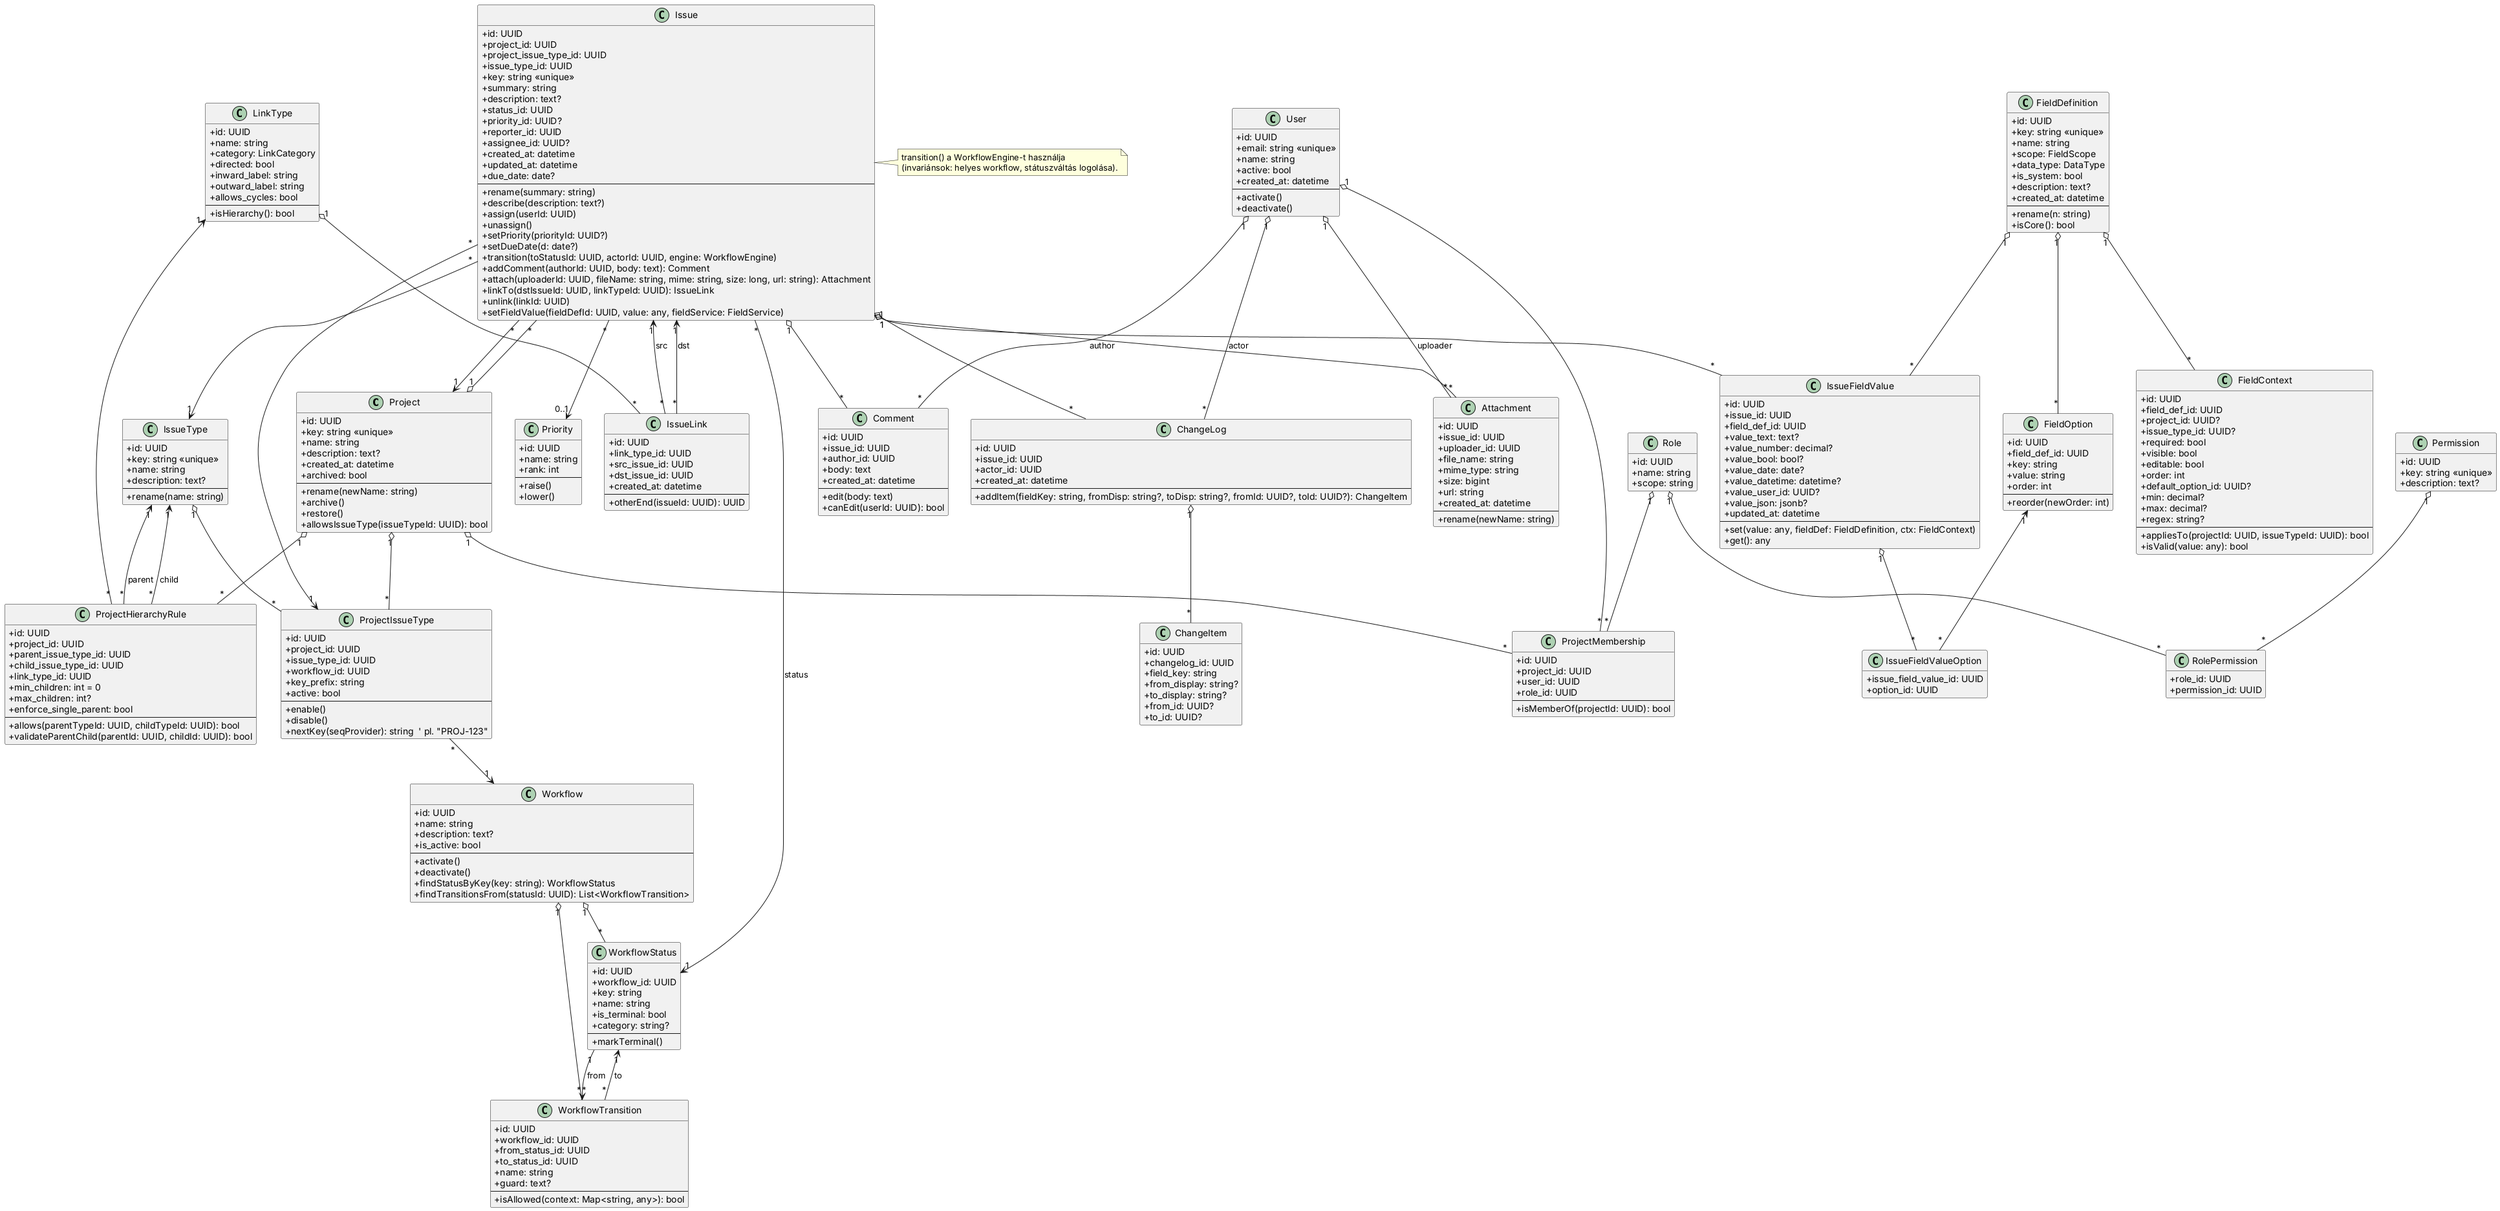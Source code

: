 @startuml
' ===== Beállítások
hide empty members
skinparam classAttributeIconSize 0
skinparam packageStyle rectangle
skinparam defaultFontName "Inter"


' ===== Core domain (mezők + MÓDSZEREK)
class Project {
  +id: UUID
  +key: string <<unique>>
  +name: string
  +description: text?
  +created_at: datetime
  +archived: bool
  --
  +rename(newName: string)
  +archive()
  +restore()
  +allowsIssueType(issueTypeId: UUID): bool
}

class IssueType {
  +id: UUID
  +key: string <<unique>>
  +name: string
  +description: text?
  --
  +rename(name: string)
}

class Workflow {
  +id: UUID
  +name: string
  +description: text?
  +is_active: bool
  --
  +activate()
  +deactivate()
  +findStatusByKey(key: string): WorkflowStatus
  +findTransitionsFrom(statusId: UUID): List<WorkflowTransition>
}

class WorkflowStatus {
  +id: UUID
  +workflow_id: UUID
  +key: string
  +name: string
  +is_terminal: bool
  +category: string?
  --
  +markTerminal()
}

class WorkflowTransition {
  +id: UUID
  +workflow_id: UUID
  +from_status_id: UUID
  +to_status_id: UUID
  +name: string
  +guard: text?
  --
  +isAllowed(context: Map<string, any>): bool
}

class ProjectIssueType {
  +id: UUID
  +project_id: UUID
  +issue_type_id: UUID
  +workflow_id: UUID
  +key_prefix: string
  +active: bool
  --
  +enable()
  +disable()
  +nextKey(seqProvider): string  ' pl. "PROJ-123"
}

class Priority {
  +id: UUID
  +name: string
  +rank: int
  --
  +raise()
  +lower()
}

class Issue {
  +id: UUID
  +project_id: UUID
  +project_issue_type_id: UUID
  +issue_type_id: UUID
  +key: string <<unique>>
  +summary: string
  +description: text?
  +status_id: UUID
  +priority_id: UUID?
  +reporter_id: UUID
  +assignee_id: UUID?
  +created_at: datetime
  +updated_at: datetime
  +due_date: date?
  --
  +rename(summary: string)
  +describe(description: text?)
  +assign(userId: UUID)
  +unassign()
  +setPriority(priorityId: UUID?)
  +setDueDate(d: date?)
  +transition(toStatusId: UUID, actorId: UUID, engine: WorkflowEngine)
  +addComment(authorId: UUID, body: text): Comment
  +attach(uploaderId: UUID, fileName: string, mime: string, size: long, url: string): Attachment
  +linkTo(dstIssueId: UUID, linkTypeId: UUID): IssueLink
  +unlink(linkId: UUID)
  +setFieldValue(fieldDefId: UUID, value: any, fieldService: FieldService)
}

' ===== Linking & hierarchy
class LinkType {
  +id: UUID
  +name: string
  +category: LinkCategory
  +directed: bool
  +inward_label: string
  +outward_label: string
  +allows_cycles: bool
  --
  +isHierarchy(): bool
}

class IssueLink {
  +id: UUID
  +link_type_id: UUID
  +src_issue_id: UUID
  +dst_issue_id: UUID
  +created_at: datetime
  --
  +otherEnd(issueId: UUID): UUID
}

class ProjectHierarchyRule {
  +id: UUID
  +project_id: UUID
  +parent_issue_type_id: UUID
  +child_issue_type_id: UUID
  +link_type_id: UUID
  +min_children: int = 0
  +max_children: int?
  +enforce_single_parent: bool
  --
  +allows(parentTypeId: UUID, childTypeId: UUID): bool
  +validateParentChild(parentId: UUID, childId: UUID): bool
}

' ===== Fields (definíciók + MÓDSZEREK)
class FieldDefinition {
  +id: UUID
  +key: string <<unique>>
  +name: string
  +scope: FieldScope
  +data_type: DataType
  +is_system: bool
  +description: text?
  +created_at: datetime
  --
  +rename(n: string)
  +isCore(): bool
}

class FieldOption {
  +id: UUID
  +field_def_id: UUID
  +key: string
  +value: string
  +order: int
  --
  +reorder(newOrder: int)
}

class FieldContext {
  +id: UUID
  +field_def_id: UUID
  +project_id: UUID?
  +issue_type_id: UUID?
  +required: bool
  +visible: bool
  +editable: bool
  +order: int
  +default_option_id: UUID?
  +min: decimal?
  +max: decimal?
  +regex: string?
  --
  +appliesTo(projectId: UUID, issueTypeId: UUID): bool
  +isValid(value: any): bool
}

class IssueFieldValue {
  +id: UUID
  +issue_id: UUID
  +field_def_id: UUID
  +value_text: text?
  +value_number: decimal?
  +value_bool: bool?
  +value_date: date?
  +value_datetime: datetime?
  +value_user_id: UUID?
  +value_json: jsonb?
  +updated_at: datetime
  --
  +set(value: any, fieldDef: FieldDefinition, ctx: FieldContext)
  +get(): any
}

class IssueFieldValueOption {
  +issue_field_value_id: UUID
  +option_id: UUID
}

' ===== Users & permissions (MVP-ben egyszerűsítve)
class User {
  +id: UUID
  +email: string <<unique>>
  +name: string
  +active: bool
  +created_at: datetime
  --
  +activate()
  +deactivate()
}

class ProjectMembership {
  +id: UUID
  +project_id: UUID
  +user_id: UUID
  +role_id: UUID
  --
  +isMemberOf(projectId: UUID): bool
}

class Role {
  +id: UUID
  +name: string
  +scope: string
}

class Permission {
  +id: UUID
  +key: string <<unique>>
  +description: text?
}

class RolePermission {
  +role_id: UUID
  +permission_id: UUID
}

' ===== Collaboration & audit
class Comment {
  +id: UUID
  +issue_id: UUID
  +author_id: UUID
  +body: text
  +created_at: datetime
  --
  +edit(body: text)
  +canEdit(userId: UUID): bool
}

class Attachment {
  +id: UUID
  +issue_id: UUID
  +uploader_id: UUID
  +file_name: string
  +mime_type: string
  +size: bigint
  +url: string
  +created_at: datetime
  --
  +rename(newName: string)
}

class ChangeLog {
  +id: UUID
  +issue_id: UUID
  +actor_id: UUID
  +created_at: datetime
  --
  +addItem(fieldKey: string, fromDisp: string?, toDisp: string?, fromId: UUID?, toId: UUID?): ChangeItem
}

class ChangeItem {
  +id: UUID
  +changelog_id: UUID
  +field_key: string
  +from_display: string?
  +to_display: string?
  +from_id: UUID?
  +to_id: UUID?
}

' ===== Kapcsolatok (mint az előző UML2-ben)
Project "1" o-- "*" Issue
Project "1" o-- "*" ProjectIssueType
IssueType "1" o-- "*" ProjectIssueType
ProjectIssueType "*" --> "1" Workflow
Workflow "1" o-- "*" WorkflowStatus
Workflow "1" o-- "*" WorkflowTransition
WorkflowStatus "1" <-- "*" WorkflowTransition : to
WorkflowStatus "1" --> "*" WorkflowTransition : from

Issue "*" --> "1" Project
Issue "*" --> "1" IssueType
Issue "*" --> "1" ProjectIssueType
Issue "*" --> "0..1" Priority
Issue "*" --> "1" WorkflowStatus : status

LinkType "1" o-- "*" IssueLink
Issue "1" <-- "*" IssueLink : src
Issue "1" <-- "*" IssueLink : dst

Project "1" o-- "*" ProjectHierarchyRule
IssueType "1" <-- "*" ProjectHierarchyRule : parent
IssueType "1" <-- "*" ProjectHierarchyRule : child
LinkType "1" <-- "*" ProjectHierarchyRule

FieldDefinition "1" o-- "*" FieldOption
FieldDefinition "1" o-- "*" FieldContext
FieldDefinition "1" o-- "*" IssueFieldValue
Issue "1" o-- "*" IssueFieldValue
IssueFieldValue "1" o-- "*" IssueFieldValueOption
FieldOption "1" <-- "*" IssueFieldValueOption

User "1" o-- "*" ProjectMembership
Project "1" o-- "*" ProjectMembership
Role "1" o-- "*" ProjectMembership
Role "1" o-- "*" RolePermission
Permission "1" o-- "*" RolePermission

Issue "1" o-- "*" Comment
User "1" o-- "*" Comment : author
Issue "1" o-- "*" Attachment
User "1" o-- "*" Attachment : uploader

Issue "1" o-- "*" ChangeLog
ChangeLog "1" o-- "*" ChangeItem
User "1" o-- "*" ChangeLog : actor

' ===== Jegyzetek (rövidítve az előzőből)
note right of Issue
transition() a WorkflowEngine-t használja
(invariánsok: helyes workflow, státuszváltás logolása).
end note

@enduml